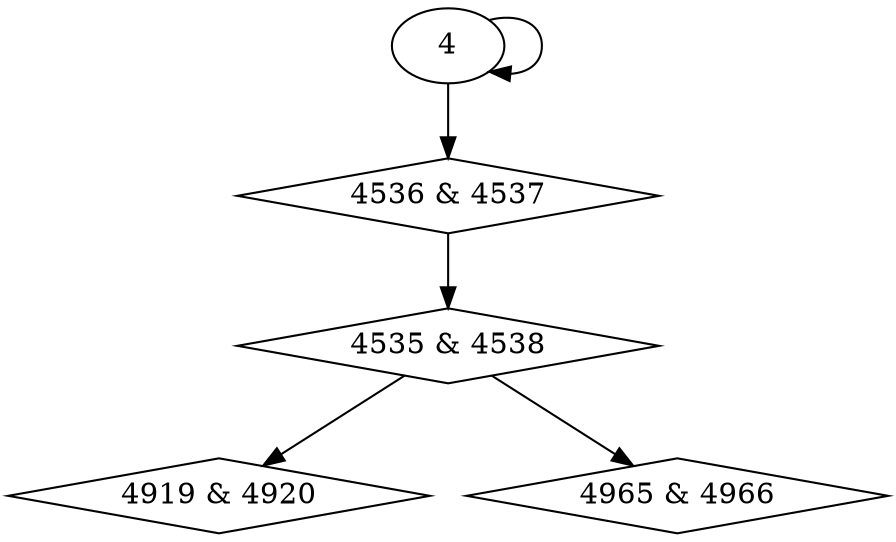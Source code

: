 digraph {
0 [label = "4535 & 4538", shape = diamond];
1 [label = "4536 & 4537", shape = diamond];
2 [label = "4919 & 4920", shape = diamond];
3 [label = "4965 & 4966", shape = diamond];
1 -> 0;
4 -> 1;
0 -> 2;
0 -> 3;
4 -> 4;
}
